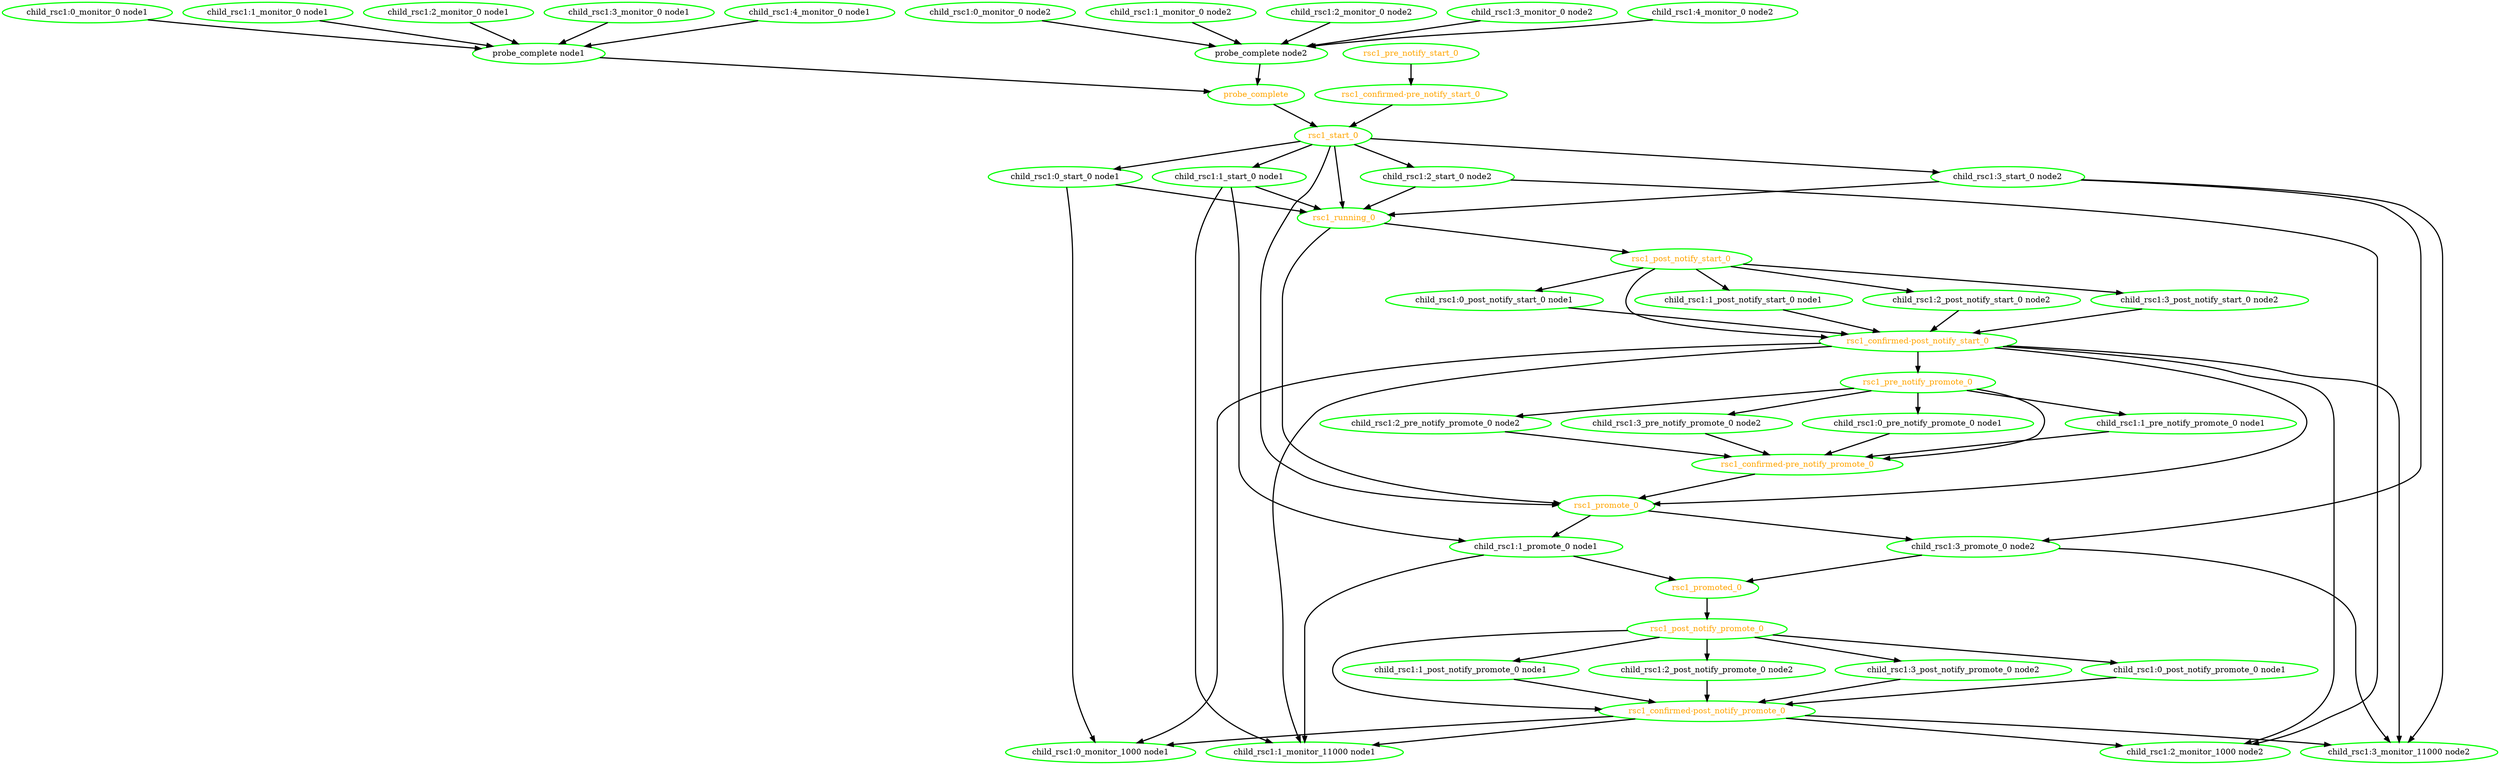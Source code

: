  digraph "g" {
"child_rsc1:0_monitor_0 node1" -> "probe_complete node1" [ style = bold]
"child_rsc1:0_monitor_0 node1" [ style=bold color="green" fontcolor="black" ]
"child_rsc1:0_monitor_0 node2" -> "probe_complete node2" [ style = bold]
"child_rsc1:0_monitor_0 node2" [ style=bold color="green" fontcolor="black" ]
"child_rsc1:0_monitor_1000 node1" [ style=bold color="green" fontcolor="black" ]
"child_rsc1:0_post_notify_promote_0 node1" -> "rsc1_confirmed-post_notify_promote_0" [ style = bold]
"child_rsc1:0_post_notify_promote_0 node1" [ style=bold color="green" fontcolor="black" ]
"child_rsc1:0_post_notify_start_0 node1" -> "rsc1_confirmed-post_notify_start_0" [ style = bold]
"child_rsc1:0_post_notify_start_0 node1" [ style=bold color="green" fontcolor="black" ]
"child_rsc1:0_pre_notify_promote_0 node1" -> "rsc1_confirmed-pre_notify_promote_0" [ style = bold]
"child_rsc1:0_pre_notify_promote_0 node1" [ style=bold color="green" fontcolor="black" ]
"child_rsc1:0_start_0 node1" -> "child_rsc1:0_monitor_1000 node1" [ style = bold]
"child_rsc1:0_start_0 node1" -> "rsc1_running_0" [ style = bold]
"child_rsc1:0_start_0 node1" [ style=bold color="green" fontcolor="black" ]
"child_rsc1:1_monitor_0 node1" -> "probe_complete node1" [ style = bold]
"child_rsc1:1_monitor_0 node1" [ style=bold color="green" fontcolor="black" ]
"child_rsc1:1_monitor_0 node2" -> "probe_complete node2" [ style = bold]
"child_rsc1:1_monitor_0 node2" [ style=bold color="green" fontcolor="black" ]
"child_rsc1:1_monitor_11000 node1" [ style=bold color="green" fontcolor="black" ]
"child_rsc1:1_post_notify_promote_0 node1" -> "rsc1_confirmed-post_notify_promote_0" [ style = bold]
"child_rsc1:1_post_notify_promote_0 node1" [ style=bold color="green" fontcolor="black" ]
"child_rsc1:1_post_notify_start_0 node1" -> "rsc1_confirmed-post_notify_start_0" [ style = bold]
"child_rsc1:1_post_notify_start_0 node1" [ style=bold color="green" fontcolor="black" ]
"child_rsc1:1_pre_notify_promote_0 node1" -> "rsc1_confirmed-pre_notify_promote_0" [ style = bold]
"child_rsc1:1_pre_notify_promote_0 node1" [ style=bold color="green" fontcolor="black" ]
"child_rsc1:1_promote_0 node1" -> "child_rsc1:1_monitor_11000 node1" [ style = bold]
"child_rsc1:1_promote_0 node1" -> "rsc1_promoted_0" [ style = bold]
"child_rsc1:1_promote_0 node1" [ style=bold color="green" fontcolor="black" ]
"child_rsc1:1_start_0 node1" -> "child_rsc1:1_monitor_11000 node1" [ style = bold]
"child_rsc1:1_start_0 node1" -> "child_rsc1:1_promote_0 node1" [ style = bold]
"child_rsc1:1_start_0 node1" -> "rsc1_running_0" [ style = bold]
"child_rsc1:1_start_0 node1" [ style=bold color="green" fontcolor="black" ]
"child_rsc1:2_monitor_0 node1" -> "probe_complete node1" [ style = bold]
"child_rsc1:2_monitor_0 node1" [ style=bold color="green" fontcolor="black" ]
"child_rsc1:2_monitor_0 node2" -> "probe_complete node2" [ style = bold]
"child_rsc1:2_monitor_0 node2" [ style=bold color="green" fontcolor="black" ]
"child_rsc1:2_monitor_1000 node2" [ style=bold color="green" fontcolor="black" ]
"child_rsc1:2_post_notify_promote_0 node2" -> "rsc1_confirmed-post_notify_promote_0" [ style = bold]
"child_rsc1:2_post_notify_promote_0 node2" [ style=bold color="green" fontcolor="black" ]
"child_rsc1:2_post_notify_start_0 node2" -> "rsc1_confirmed-post_notify_start_0" [ style = bold]
"child_rsc1:2_post_notify_start_0 node2" [ style=bold color="green" fontcolor="black" ]
"child_rsc1:2_pre_notify_promote_0 node2" -> "rsc1_confirmed-pre_notify_promote_0" [ style = bold]
"child_rsc1:2_pre_notify_promote_0 node2" [ style=bold color="green" fontcolor="black" ]
"child_rsc1:2_start_0 node2" -> "child_rsc1:2_monitor_1000 node2" [ style = bold]
"child_rsc1:2_start_0 node2" -> "rsc1_running_0" [ style = bold]
"child_rsc1:2_start_0 node2" [ style=bold color="green" fontcolor="black" ]
"child_rsc1:3_monitor_0 node1" -> "probe_complete node1" [ style = bold]
"child_rsc1:3_monitor_0 node1" [ style=bold color="green" fontcolor="black" ]
"child_rsc1:3_monitor_0 node2" -> "probe_complete node2" [ style = bold]
"child_rsc1:3_monitor_0 node2" [ style=bold color="green" fontcolor="black" ]
"child_rsc1:3_monitor_11000 node2" [ style=bold color="green" fontcolor="black" ]
"child_rsc1:3_post_notify_promote_0 node2" -> "rsc1_confirmed-post_notify_promote_0" [ style = bold]
"child_rsc1:3_post_notify_promote_0 node2" [ style=bold color="green" fontcolor="black" ]
"child_rsc1:3_post_notify_start_0 node2" -> "rsc1_confirmed-post_notify_start_0" [ style = bold]
"child_rsc1:3_post_notify_start_0 node2" [ style=bold color="green" fontcolor="black" ]
"child_rsc1:3_pre_notify_promote_0 node2" -> "rsc1_confirmed-pre_notify_promote_0" [ style = bold]
"child_rsc1:3_pre_notify_promote_0 node2" [ style=bold color="green" fontcolor="black" ]
"child_rsc1:3_promote_0 node2" -> "child_rsc1:3_monitor_11000 node2" [ style = bold]
"child_rsc1:3_promote_0 node2" -> "rsc1_promoted_0" [ style = bold]
"child_rsc1:3_promote_0 node2" [ style=bold color="green" fontcolor="black" ]
"child_rsc1:3_start_0 node2" -> "child_rsc1:3_monitor_11000 node2" [ style = bold]
"child_rsc1:3_start_0 node2" -> "child_rsc1:3_promote_0 node2" [ style = bold]
"child_rsc1:3_start_0 node2" -> "rsc1_running_0" [ style = bold]
"child_rsc1:3_start_0 node2" [ style=bold color="green" fontcolor="black" ]
"child_rsc1:4_monitor_0 node1" -> "probe_complete node1" [ style = bold]
"child_rsc1:4_monitor_0 node1" [ style=bold color="green" fontcolor="black" ]
"child_rsc1:4_monitor_0 node2" -> "probe_complete node2" [ style = bold]
"child_rsc1:4_monitor_0 node2" [ style=bold color="green" fontcolor="black" ]
"probe_complete node1" -> "probe_complete" [ style = bold]
"probe_complete node1" [ style=bold color="green" fontcolor="black" ]
"probe_complete node2" -> "probe_complete" [ style = bold]
"probe_complete node2" [ style=bold color="green" fontcolor="black" ]
"probe_complete" -> "rsc1_start_0" [ style = bold]
"probe_complete" [ style=bold color="green" fontcolor="orange" ]
"rsc1_confirmed-post_notify_promote_0" -> "child_rsc1:0_monitor_1000 node1" [ style = bold]
"rsc1_confirmed-post_notify_promote_0" -> "child_rsc1:1_monitor_11000 node1" [ style = bold]
"rsc1_confirmed-post_notify_promote_0" -> "child_rsc1:2_monitor_1000 node2" [ style = bold]
"rsc1_confirmed-post_notify_promote_0" -> "child_rsc1:3_monitor_11000 node2" [ style = bold]
"rsc1_confirmed-post_notify_promote_0" [ style=bold color="green" fontcolor="orange" ]
"rsc1_confirmed-post_notify_start_0" -> "child_rsc1:0_monitor_1000 node1" [ style = bold]
"rsc1_confirmed-post_notify_start_0" -> "child_rsc1:1_monitor_11000 node1" [ style = bold]
"rsc1_confirmed-post_notify_start_0" -> "child_rsc1:2_monitor_1000 node2" [ style = bold]
"rsc1_confirmed-post_notify_start_0" -> "child_rsc1:3_monitor_11000 node2" [ style = bold]
"rsc1_confirmed-post_notify_start_0" -> "rsc1_pre_notify_promote_0" [ style = bold]
"rsc1_confirmed-post_notify_start_0" -> "rsc1_promote_0" [ style = bold]
"rsc1_confirmed-post_notify_start_0" [ style=bold color="green" fontcolor="orange" ]
"rsc1_confirmed-pre_notify_promote_0" -> "rsc1_promote_0" [ style = bold]
"rsc1_confirmed-pre_notify_promote_0" [ style=bold color="green" fontcolor="orange" ]
"rsc1_confirmed-pre_notify_start_0" -> "rsc1_start_0" [ style = bold]
"rsc1_confirmed-pre_notify_start_0" [ style=bold color="green" fontcolor="orange" ]
"rsc1_post_notify_promote_0" -> "child_rsc1:0_post_notify_promote_0 node1" [ style = bold]
"rsc1_post_notify_promote_0" -> "child_rsc1:1_post_notify_promote_0 node1" [ style = bold]
"rsc1_post_notify_promote_0" -> "child_rsc1:2_post_notify_promote_0 node2" [ style = bold]
"rsc1_post_notify_promote_0" -> "child_rsc1:3_post_notify_promote_0 node2" [ style = bold]
"rsc1_post_notify_promote_0" -> "rsc1_confirmed-post_notify_promote_0" [ style = bold]
"rsc1_post_notify_promote_0" [ style=bold color="green" fontcolor="orange" ]
"rsc1_post_notify_start_0" -> "child_rsc1:0_post_notify_start_0 node1" [ style = bold]
"rsc1_post_notify_start_0" -> "child_rsc1:1_post_notify_start_0 node1" [ style = bold]
"rsc1_post_notify_start_0" -> "child_rsc1:2_post_notify_start_0 node2" [ style = bold]
"rsc1_post_notify_start_0" -> "child_rsc1:3_post_notify_start_0 node2" [ style = bold]
"rsc1_post_notify_start_0" -> "rsc1_confirmed-post_notify_start_0" [ style = bold]
"rsc1_post_notify_start_0" [ style=bold color="green" fontcolor="orange" ]
"rsc1_pre_notify_promote_0" -> "child_rsc1:0_pre_notify_promote_0 node1" [ style = bold]
"rsc1_pre_notify_promote_0" -> "child_rsc1:1_pre_notify_promote_0 node1" [ style = bold]
"rsc1_pre_notify_promote_0" -> "child_rsc1:2_pre_notify_promote_0 node2" [ style = bold]
"rsc1_pre_notify_promote_0" -> "child_rsc1:3_pre_notify_promote_0 node2" [ style = bold]
"rsc1_pre_notify_promote_0" -> "rsc1_confirmed-pre_notify_promote_0" [ style = bold]
"rsc1_pre_notify_promote_0" [ style=bold color="green" fontcolor="orange" ]
"rsc1_pre_notify_start_0" -> "rsc1_confirmed-pre_notify_start_0" [ style = bold]
"rsc1_pre_notify_start_0" [ style=bold color="green" fontcolor="orange" ]
"rsc1_promote_0" -> "child_rsc1:1_promote_0 node1" [ style = bold]
"rsc1_promote_0" -> "child_rsc1:3_promote_0 node2" [ style = bold]
"rsc1_promote_0" [ style=bold color="green" fontcolor="orange" ]
"rsc1_promoted_0" -> "rsc1_post_notify_promote_0" [ style = bold]
"rsc1_promoted_0" [ style=bold color="green" fontcolor="orange" ]
"rsc1_running_0" -> "rsc1_post_notify_start_0" [ style = bold]
"rsc1_running_0" -> "rsc1_promote_0" [ style = bold]
"rsc1_running_0" [ style=bold color="green" fontcolor="orange" ]
"rsc1_start_0" -> "child_rsc1:0_start_0 node1" [ style = bold]
"rsc1_start_0" -> "child_rsc1:1_start_0 node1" [ style = bold]
"rsc1_start_0" -> "child_rsc1:2_start_0 node2" [ style = bold]
"rsc1_start_0" -> "child_rsc1:3_start_0 node2" [ style = bold]
"rsc1_start_0" -> "rsc1_promote_0" [ style = bold]
"rsc1_start_0" -> "rsc1_running_0" [ style = bold]
"rsc1_start_0" [ style=bold color="green" fontcolor="orange" ]
}
